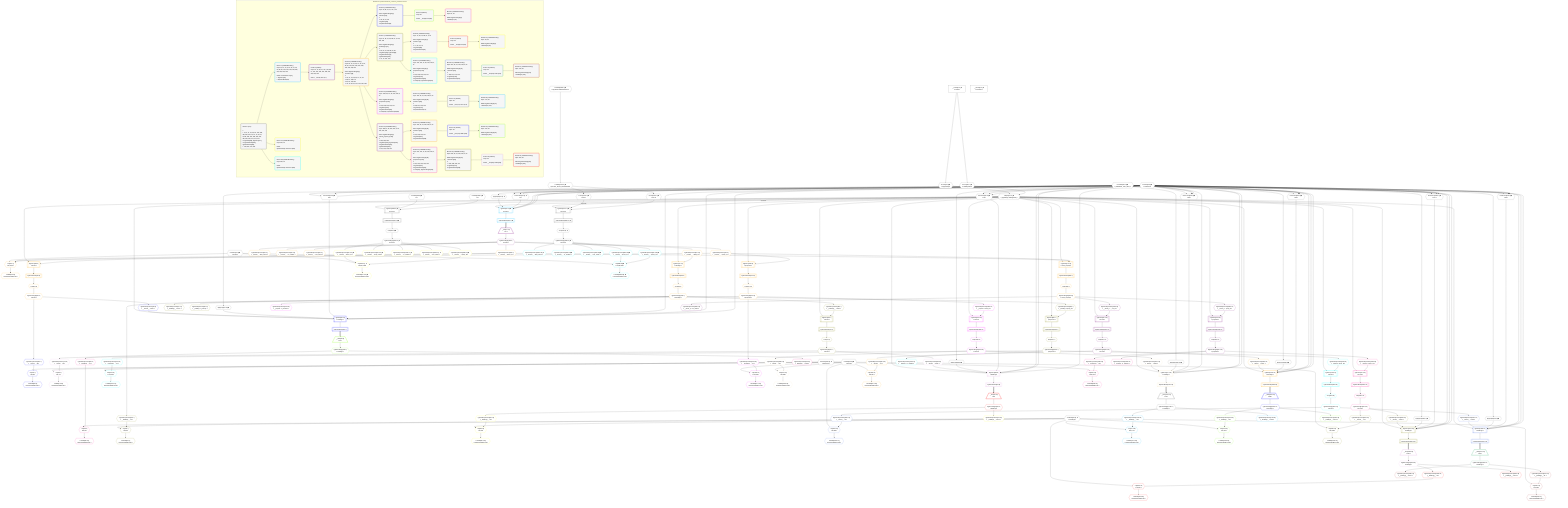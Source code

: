 %%{init: {'themeVariables': { 'fontSize': '12px'}}}%%
graph TD
    classDef path fill:#eee,stroke:#000,color:#000
    classDef plan fill:#fff,stroke-width:1px,color:#000
    classDef itemplan fill:#fff,stroke-width:2px,color:#000
    classDef unbatchedplan fill:#dff,stroke-width:1px,color:#000
    classDef sideeffectplan fill:#fcc,stroke-width:2px,color:#000
    classDef bucket fill:#f6f6f6,color:#000,stroke-width:2px,text-align:left


    %% plan dependencies
    Connection13{{"Connection[13∈0] ➊<br />ᐸ9ᐳ"}}:::plan
    Constant6{{"Constant[6∈0] ➊<br />ᐸundefinedᐳ"}}:::plan
    Constant6 & Constant6 & Constant6 --> Connection13
    Connection46{{"Connection[46∈0] ➊<br />ᐸ42ᐳ"}}:::plan
    Constant6 & Constant6 & Constant6 --> Connection46
    Connection87{{"Connection[87∈0] ➊<br />ᐸ83ᐳ"}}:::plan
    Constant6 & Constant6 & Constant6 --> Connection87
    Connection128{{"Connection[128∈0] ➊<br />ᐸ124ᐳ"}}:::plan
    Constant6 & Constant6 & Constant6 --> Connection128
    Connection168{{"Connection[168∈0] ➊<br />ᐸ164ᐳ"}}:::plan
    Constant6 & Constant6 & Constant6 --> Connection168
    Connection205{{"Connection[205∈0] ➊<br />ᐸ201ᐳ"}}:::plan
    Constant6 & Constant6 & Constant6 --> Connection205
    Connection245{{"Connection[245∈0] ➊<br />ᐸ241ᐳ"}}:::plan
    Constant6 & Constant6 & Constant6 --> Connection245
    PgSelect258[["PgSelect[258∈0] ➊<br />ᐸhousesᐳ"]]:::plan
    Object12{{"Object[12∈0] ➊<br />ᐸ{pgSettings,withPgClient}ᐳ"}}:::plan
    Constant298{{"Constant[298∈0] ➊<br />ᐸ2ᐳ"}}:::plan
    Constant299{{"Constant[299∈0] ➊<br />ᐸ3ᐳ"}}:::plan
    Object12 & Constant298 & Constant299 --> PgSelect258
    PgSelect277[["PgSelect[277∈0] ➊<br />ᐸhousesᐳ"]]:::plan
    Access273{{"Access[273∈0] ➊<br />ᐸ272.1ᐳ"}}:::plan
    Access275{{"Access[275∈0] ➊<br />ᐸ272.2ᐳ"}}:::plan
    Object12 -->|rejectNull| PgSelect277
    Access273 -->|rejectNull| PgSelect277
    Access275 --> PgSelect277
    Access10{{"Access[10∈0] ➊<br />ᐸ2.pgSettingsᐳ"}}:::plan
    Access11{{"Access[11∈0] ➊<br />ᐸ2.withPgClientᐳ"}}:::plan
    Access10 & Access11 --> Object12
    __Value2["__Value[2∈0] ➊<br />ᐸcontextᐳ"]:::plan
    __Value2 --> Access10
    __Value2 --> Access11
    ApplyInput14{{"ApplyInput[14∈0] ➊"}}:::plan
    Constant301{{"Constant[301∈0] ➊<br />ᐸ[ 'PRIMARY_KEY_ASC' ]ᐳ"}}:::plan
    Constant301 --> ApplyInput14
    ApplyInput47{{"ApplyInput[47∈0] ➊"}}:::plan
    Constant301 --> ApplyInput47
    ApplyInput88{{"ApplyInput[88∈0] ➊"}}:::plan
    Constant301 --> ApplyInput88
    ApplyInput129{{"ApplyInput[129∈0] ➊"}}:::plan
    Constant301 --> ApplyInput129
    ApplyInput169{{"ApplyInput[169∈0] ➊"}}:::plan
    Constant301 --> ApplyInput169
    ApplyInput206{{"ApplyInput[206∈0] ➊"}}:::plan
    Constant301 --> ApplyInput206
    ApplyInput246{{"ApplyInput[246∈0] ➊"}}:::plan
    Constant301 --> ApplyInput246
    First260{{"First[260∈0] ➊"}}:::plan
    PgSelectRows261[["PgSelectRows[261∈0] ➊"]]:::plan
    PgSelectRows261 --> First260
    PgSelect258 --> PgSelectRows261
    PgSelectSingle262{{"PgSelectSingle[262∈0] ➊<br />ᐸhousesᐳ"}}:::plan
    First260 --> PgSelectSingle262
    Lambda272{{"Lambda[272∈0] ➊<br />ᐸspecifier_House_base64JSONᐳ"}}:::plan
    Constant300{{"Constant[300∈0] ➊<br />ᐸ'WyJob3VzZXMiLDIsM10='ᐳ"}}:::plan
    Constant300 --> Lambda272
    Lambda272 --> Access273
    Lambda272 --> Access275
    First279{{"First[279∈0] ➊"}}:::plan
    PgSelectRows280[["PgSelectRows[280∈0] ➊"]]:::plan
    PgSelectRows280 --> First279
    PgSelect277 --> PgSelectRows280
    PgSelectSingle281{{"PgSelectSingle[281∈0] ➊<br />ᐸhousesᐳ"}}:::plan
    First279 --> PgSelectSingle281
    __Value4["__Value[4∈0] ➊<br />ᐸrootValueᐳ"]:::plan
    Constant19{{"Constant[19∈0] ➊<br />ᐸ'houses'ᐳ"}}:::plan
    Constant35{{"Constant[35∈0] ➊<br />ᐸ'streets'ᐳ"}}:::plan
    Constant52{{"Constant[52∈0] ➊<br />ᐸ'buildings'ᐳ"}}:::plan
    Constant104{{"Constant[104∈0] ➊<br />ᐸ'properties'ᐳ"}}:::plan
    PgSelect15[["PgSelect[15∈1] ➊<br />ᐸhousesᐳ"]]:::plan
    Object12 & ApplyInput14 & Connection13 & Constant6 & Constant6 & Constant6 --> PgSelect15
    PgSelectRows16[["PgSelectRows[16∈1] ➊"]]:::plan
    PgSelect15 --> PgSelectRows16
    __Item17[/"__Item[17∈2]<br />ᐸ16ᐳ"\]:::itemplan
    PgSelectRows16 ==> __Item17
    PgSelectSingle18{{"PgSelectSingle[18∈2]<br />ᐸhousesᐳ"}}:::plan
    __Item17 --> PgSelectSingle18
    List22{{"List[22∈3]<br />ᐸ19,20,21ᐳ"}}:::plan
    PgClassExpression20{{"PgClassExpression[20∈3]<br />ᐸ__houses__.”street_id”ᐳ"}}:::plan
    PgClassExpression21{{"PgClassExpression[21∈3]<br />ᐸ__houses__...operty_id”ᐳ"}}:::plan
    Constant19 & PgClassExpression20 & PgClassExpression21 --> List22
    PgSelect179[["PgSelect[179∈3]<br />ᐸstreet_propertyᐳ"]]:::plan
    Object12 & PgClassExpression20 & PgClassExpression21 --> PgSelect179
    PgSelect28[["PgSelect[28∈3]<br />ᐸstreetsᐳ"]]:::plan
    Object12 & PgClassExpression20 --> PgSelect28
    PgSelect57[["PgSelect[57∈3]<br />ᐸbuildingsᐳ"]]:::plan
    PgClassExpression27{{"PgClassExpression[27∈3]<br />ᐸ__houses__...ilding_id”ᐳ"}}:::plan
    Object12 & PgClassExpression27 --> PgSelect57
    PgSelect139[["PgSelect[139∈3]<br />ᐸpropertiesᐳ"]]:::plan
    Object12 & PgClassExpression21 --> PgSelect139
    PgSelectSingle18 --> PgClassExpression20
    PgSelectSingle18 --> PgClassExpression21
    Lambda23{{"Lambda[23∈3]<br />ᐸbase64JSONEncodeᐳ"}}:::plan
    List22 --> Lambda23
    PgClassExpression24{{"PgClassExpression[24∈3]<br />ᐸ__houses__...ding_name”ᐳ"}}:::plan
    PgSelectSingle18 --> PgClassExpression24
    PgClassExpression25{{"PgClassExpression[25∈3]<br />ᐸ__houses__...or_number”ᐳ"}}:::plan
    PgSelectSingle18 --> PgClassExpression25
    PgClassExpression26{{"PgClassExpression[26∈3]<br />ᐸ__houses__...reet_name”ᐳ"}}:::plan
    PgSelectSingle18 --> PgClassExpression26
    PgSelectSingle18 --> PgClassExpression27
    First32{{"First[32∈3]"}}:::plan
    PgSelectRows33[["PgSelectRows[33∈3]"]]:::plan
    PgSelectRows33 --> First32
    PgSelect28 --> PgSelectRows33
    PgSelectSingle34{{"PgSelectSingle[34∈3]<br />ᐸstreetsᐳ"}}:::plan
    First32 --> PgSelectSingle34
    First59{{"First[59∈3]"}}:::plan
    PgSelectRows60[["PgSelectRows[60∈3]"]]:::plan
    PgSelectRows60 --> First59
    PgSelect57 --> PgSelectRows60
    PgSelectSingle61{{"PgSelectSingle[61∈3]<br />ᐸbuildingsᐳ"}}:::plan
    First59 --> PgSelectSingle61
    First141{{"First[141∈3]"}}:::plan
    PgSelectRows142[["PgSelectRows[142∈3]"]]:::plan
    PgSelectRows142 --> First141
    PgSelect139 --> PgSelectRows142
    PgSelectSingle143{{"PgSelectSingle[143∈3]<br />ᐸpropertiesᐳ"}}:::plan
    First141 --> PgSelectSingle143
    First181{{"First[181∈3]"}}:::plan
    PgSelectRows182[["PgSelectRows[182∈3]"]]:::plan
    PgSelectRows182 --> First181
    PgSelect179 --> PgSelectRows182
    PgSelectSingle183{{"PgSelectSingle[183∈3]<br />ᐸstreet_propertyᐳ"}}:::plan
    First181 --> PgSelectSingle183
    PgSelect48[["PgSelect[48∈4]<br />ᐸbuildingsᐳ"]]:::plan
    PgClassExpression39{{"PgClassExpression[39∈4]<br />ᐸ__streets__.”name”ᐳ"}}:::plan
    Object12 & PgClassExpression39 & ApplyInput47 & Connection46 & Constant6 & Constant6 & Constant6 --> PgSelect48
    List37{{"List[37∈4]<br />ᐸ35,36ᐳ"}}:::plan
    PgClassExpression36{{"PgClassExpression[36∈4]<br />ᐸ__streets__.”id”ᐳ"}}:::plan
    Constant35 & PgClassExpression36 --> List37
    PgSelectSingle34 --> PgClassExpression36
    Lambda38{{"Lambda[38∈4]<br />ᐸbase64JSONEncodeᐳ"}}:::plan
    List37 --> Lambda38
    PgSelectSingle34 --> PgClassExpression39
    PgSelectRows49[["PgSelectRows[49∈4]"]]:::plan
    PgSelect48 --> PgSelectRows49
    __Item50[/"__Item[50∈5]<br />ᐸ49ᐳ"\]:::itemplan
    PgSelectRows49 ==> __Item50
    PgSelectSingle51{{"PgSelectSingle[51∈5]<br />ᐸbuildingsᐳ"}}:::plan
    __Item50 --> PgSelectSingle51
    List54{{"List[54∈6]<br />ᐸ52,53ᐳ"}}:::plan
    PgClassExpression53{{"PgClassExpression[53∈6]<br />ᐸ__buildings__.”id”ᐳ"}}:::plan
    Constant52 & PgClassExpression53 --> List54
    PgSelectSingle51 --> PgClassExpression53
    Lambda55{{"Lambda[55∈6]<br />ᐸbase64JSONEncodeᐳ"}}:::plan
    List54 --> Lambda55
    PgClassExpression56{{"PgClassExpression[56∈6]<br />ᐸ__buildings__.”name”ᐳ"}}:::plan
    PgSelectSingle51 --> PgClassExpression56
    List64{{"List[64∈7]<br />ᐸ52,63ᐳ"}}:::plan
    PgClassExpression63{{"PgClassExpression[63∈7]<br />ᐸ__buildings__.”id”ᐳ"}}:::plan
    Constant52 & PgClassExpression63 --> List64
    PgSelect69[["PgSelect[69∈7]<br />ᐸstreetsᐳ"]]:::plan
    PgClassExpression66{{"PgClassExpression[66∈7]<br />ᐸ__buildings__.”name”ᐳ"}}:::plan
    Object12 & PgClassExpression66 --> PgSelect69
    PgSelect99[["PgSelect[99∈7]<br />ᐸpropertiesᐳ"]]:::plan
    PgClassExpression98{{"PgClassExpression[98∈7]<br />ᐸ__building...operty_id”ᐳ"}}:::plan
    Object12 & PgClassExpression98 --> PgSelect99
    PgSelectSingle61 --> PgClassExpression63
    Lambda65{{"Lambda[65∈7]<br />ᐸbase64JSONEncodeᐳ"}}:::plan
    List64 --> Lambda65
    PgSelectSingle61 --> PgClassExpression66
    PgClassExpression67{{"PgClassExpression[67∈7]<br />ᐸ__buildings__.”floors”ᐳ"}}:::plan
    PgSelectSingle61 --> PgClassExpression67
    PgClassExpression68{{"PgClassExpression[68∈7]<br />ᐸ__building...s_primary”ᐳ"}}:::plan
    PgSelectSingle61 --> PgClassExpression68
    First73{{"First[73∈7]"}}:::plan
    PgSelectRows74[["PgSelectRows[74∈7]"]]:::plan
    PgSelectRows74 --> First73
    PgSelect69 --> PgSelectRows74
    PgSelectSingle75{{"PgSelectSingle[75∈7]<br />ᐸstreetsᐳ"}}:::plan
    First73 --> PgSelectSingle75
    PgSelectSingle61 --> PgClassExpression98
    First101{{"First[101∈7]"}}:::plan
    PgSelectRows102[["PgSelectRows[102∈7]"]]:::plan
    PgSelectRows102 --> First101
    PgSelect99 --> PgSelectRows102
    PgSelectSingle103{{"PgSelectSingle[103∈7]<br />ᐸpropertiesᐳ"}}:::plan
    First101 --> PgSelectSingle103
    PgSelect89[["PgSelect[89∈8]<br />ᐸbuildingsᐳ"]]:::plan
    PgClassExpression80{{"PgClassExpression[80∈8]<br />ᐸ__streets__.”name”ᐳ"}}:::plan
    Object12 & PgClassExpression80 & ApplyInput88 & Connection87 & Constant6 & Constant6 & Constant6 --> PgSelect89
    List78{{"List[78∈8]<br />ᐸ35,77ᐳ"}}:::plan
    PgClassExpression77{{"PgClassExpression[77∈8]<br />ᐸ__streets__.”id”ᐳ"}}:::plan
    Constant35 & PgClassExpression77 --> List78
    PgSelectSingle75 --> PgClassExpression77
    Lambda79{{"Lambda[79∈8]<br />ᐸbase64JSONEncodeᐳ"}}:::plan
    List78 --> Lambda79
    PgSelectSingle75 --> PgClassExpression80
    PgSelectRows90[["PgSelectRows[90∈8]"]]:::plan
    PgSelect89 --> PgSelectRows90
    __Item91[/"__Item[91∈9]<br />ᐸ90ᐳ"\]:::itemplan
    PgSelectRows90 ==> __Item91
    PgSelectSingle92{{"PgSelectSingle[92∈9]<br />ᐸbuildingsᐳ"}}:::plan
    __Item91 --> PgSelectSingle92
    List95{{"List[95∈10]<br />ᐸ52,94ᐳ"}}:::plan
    PgClassExpression94{{"PgClassExpression[94∈10]<br />ᐸ__buildings__.”id”ᐳ"}}:::plan
    Constant52 & PgClassExpression94 --> List95
    PgSelectSingle92 --> PgClassExpression94
    Lambda96{{"Lambda[96∈10]<br />ᐸbase64JSONEncodeᐳ"}}:::plan
    List95 --> Lambda96
    PgClassExpression97{{"PgClassExpression[97∈10]<br />ᐸ__buildings__.”name”ᐳ"}}:::plan
    PgSelectSingle92 --> PgClassExpression97
    List106{{"List[106∈11]<br />ᐸ104,105ᐳ"}}:::plan
    PgClassExpression105{{"PgClassExpression[105∈11]<br />ᐸ__properties__.”id”ᐳ"}}:::plan
    Constant104 & PgClassExpression105 --> List106
    PgSelect110[["PgSelect[110∈11]<br />ᐸstreetsᐳ"]]:::plan
    PgClassExpression108{{"PgClassExpression[108∈11]<br />ᐸ__properti...street_id”ᐳ"}}:::plan
    Object12 & PgClassExpression108 --> PgSelect110
    PgSelectSingle103 --> PgClassExpression105
    Lambda107{{"Lambda[107∈11]<br />ᐸbase64JSONEncodeᐳ"}}:::plan
    List106 --> Lambda107
    PgSelectSingle103 --> PgClassExpression108
    PgClassExpression109{{"PgClassExpression[109∈11]<br />ᐸ__properti...or_number”ᐳ"}}:::plan
    PgSelectSingle103 --> PgClassExpression109
    First114{{"First[114∈11]"}}:::plan
    PgSelectRows115[["PgSelectRows[115∈11]"]]:::plan
    PgSelectRows115 --> First114
    PgSelect110 --> PgSelectRows115
    PgSelectSingle116{{"PgSelectSingle[116∈11]<br />ᐸstreetsᐳ"}}:::plan
    First114 --> PgSelectSingle116
    PgSelect130[["PgSelect[130∈12]<br />ᐸbuildingsᐳ"]]:::plan
    PgClassExpression121{{"PgClassExpression[121∈12]<br />ᐸ__streets__.”name”ᐳ"}}:::plan
    Object12 & PgClassExpression121 & ApplyInput129 & Connection128 & Constant6 & Constant6 & Constant6 --> PgSelect130
    List119{{"List[119∈12]<br />ᐸ35,118ᐳ"}}:::plan
    PgClassExpression118{{"PgClassExpression[118∈12]<br />ᐸ__streets__.”id”ᐳ"}}:::plan
    Constant35 & PgClassExpression118 --> List119
    PgSelectSingle116 --> PgClassExpression118
    Lambda120{{"Lambda[120∈12]<br />ᐸbase64JSONEncodeᐳ"}}:::plan
    List119 --> Lambda120
    PgSelectSingle116 --> PgClassExpression121
    PgSelectRows131[["PgSelectRows[131∈12]"]]:::plan
    PgSelect130 --> PgSelectRows131
    __Item132[/"__Item[132∈13]<br />ᐸ131ᐳ"\]:::itemplan
    PgSelectRows131 ==> __Item132
    PgSelectSingle133{{"PgSelectSingle[133∈13]<br />ᐸbuildingsᐳ"}}:::plan
    __Item132 --> PgSelectSingle133
    List136{{"List[136∈14]<br />ᐸ52,135ᐳ"}}:::plan
    PgClassExpression135{{"PgClassExpression[135∈14]<br />ᐸ__buildings__.”id”ᐳ"}}:::plan
    Constant52 & PgClassExpression135 --> List136
    PgSelectSingle133 --> PgClassExpression135
    Lambda137{{"Lambda[137∈14]<br />ᐸbase64JSONEncodeᐳ"}}:::plan
    List136 --> Lambda137
    PgClassExpression138{{"PgClassExpression[138∈14]<br />ᐸ__buildings__.”name”ᐳ"}}:::plan
    PgSelectSingle133 --> PgClassExpression138
    List146{{"List[146∈15]<br />ᐸ104,145ᐳ"}}:::plan
    PgClassExpression145{{"PgClassExpression[145∈15]<br />ᐸ__properties__.”id”ᐳ"}}:::plan
    Constant104 & PgClassExpression145 --> List146
    PgSelect150[["PgSelect[150∈15]<br />ᐸstreetsᐳ"]]:::plan
    PgClassExpression148{{"PgClassExpression[148∈15]<br />ᐸ__properti...street_id”ᐳ"}}:::plan
    Object12 & PgClassExpression148 --> PgSelect150
    PgSelectSingle143 --> PgClassExpression145
    Lambda147{{"Lambda[147∈15]<br />ᐸbase64JSONEncodeᐳ"}}:::plan
    List146 --> Lambda147
    PgSelectSingle143 --> PgClassExpression148
    PgClassExpression149{{"PgClassExpression[149∈15]<br />ᐸ__properti...or_number”ᐳ"}}:::plan
    PgSelectSingle143 --> PgClassExpression149
    First154{{"First[154∈15]"}}:::plan
    PgSelectRows155[["PgSelectRows[155∈15]"]]:::plan
    PgSelectRows155 --> First154
    PgSelect150 --> PgSelectRows155
    PgSelectSingle156{{"PgSelectSingle[156∈15]<br />ᐸstreetsᐳ"}}:::plan
    First154 --> PgSelectSingle156
    PgSelect170[["PgSelect[170∈16]<br />ᐸbuildingsᐳ"]]:::plan
    PgClassExpression161{{"PgClassExpression[161∈16]<br />ᐸ__streets__.”name”ᐳ"}}:::plan
    Object12 & PgClassExpression161 & ApplyInput169 & Connection168 & Constant6 & Constant6 & Constant6 --> PgSelect170
    List159{{"List[159∈16]<br />ᐸ35,158ᐳ"}}:::plan
    PgClassExpression158{{"PgClassExpression[158∈16]<br />ᐸ__streets__.”id”ᐳ"}}:::plan
    Constant35 & PgClassExpression158 --> List159
    PgSelectSingle156 --> PgClassExpression158
    Lambda160{{"Lambda[160∈16]<br />ᐸbase64JSONEncodeᐳ"}}:::plan
    List159 --> Lambda160
    PgSelectSingle156 --> PgClassExpression161
    PgSelectRows171[["PgSelectRows[171∈16]"]]:::plan
    PgSelect170 --> PgSelectRows171
    __Item172[/"__Item[172∈17]<br />ᐸ171ᐳ"\]:::itemplan
    PgSelectRows171 ==> __Item172
    PgSelectSingle173{{"PgSelectSingle[173∈17]<br />ᐸbuildingsᐳ"}}:::plan
    __Item172 --> PgSelectSingle173
    List176{{"List[176∈18]<br />ᐸ52,175ᐳ"}}:::plan
    PgClassExpression175{{"PgClassExpression[175∈18]<br />ᐸ__buildings__.”id”ᐳ"}}:::plan
    Constant52 & PgClassExpression175 --> List176
    PgSelectSingle173 --> PgClassExpression175
    Lambda177{{"Lambda[177∈18]<br />ᐸbase64JSONEncodeᐳ"}}:::plan
    List176 --> Lambda177
    PgClassExpression178{{"PgClassExpression[178∈18]<br />ᐸ__buildings__.”name”ᐳ"}}:::plan
    PgSelectSingle173 --> PgClassExpression178
    PgSelect187[["PgSelect[187∈19]<br />ᐸstreetsᐳ"]]:::plan
    PgClassExpression184{{"PgClassExpression[184∈19]<br />ᐸ__street_p..._.”str_id”ᐳ"}}:::plan
    Object12 & PgClassExpression184 --> PgSelect187
    PgSelect216[["PgSelect[216∈19]<br />ᐸpropertiesᐳ"]]:::plan
    PgClassExpression185{{"PgClassExpression[185∈19]<br />ᐸ__street_p....”prop_id”ᐳ"}}:::plan
    Object12 & PgClassExpression185 --> PgSelect216
    PgSelectSingle183 --> PgClassExpression184
    PgSelectSingle183 --> PgClassExpression185
    PgClassExpression186{{"PgClassExpression[186∈19]<br />ᐸ__street_p...ent_owner”ᐳ"}}:::plan
    PgSelectSingle183 --> PgClassExpression186
    First191{{"First[191∈19]"}}:::plan
    PgSelectRows192[["PgSelectRows[192∈19]"]]:::plan
    PgSelectRows192 --> First191
    PgSelect187 --> PgSelectRows192
    PgSelectSingle193{{"PgSelectSingle[193∈19]<br />ᐸstreetsᐳ"}}:::plan
    First191 --> PgSelectSingle193
    First218{{"First[218∈19]"}}:::plan
    PgSelectRows219[["PgSelectRows[219∈19]"]]:::plan
    PgSelectRows219 --> First218
    PgSelect216 --> PgSelectRows219
    PgSelectSingle220{{"PgSelectSingle[220∈19]<br />ᐸpropertiesᐳ"}}:::plan
    First218 --> PgSelectSingle220
    PgSelect207[["PgSelect[207∈20]<br />ᐸbuildingsᐳ"]]:::plan
    PgClassExpression198{{"PgClassExpression[198∈20]<br />ᐸ__streets__.”name”ᐳ"}}:::plan
    Object12 & PgClassExpression198 & ApplyInput206 & Connection205 & Constant6 & Constant6 & Constant6 --> PgSelect207
    List196{{"List[196∈20]<br />ᐸ35,195ᐳ"}}:::plan
    PgClassExpression195{{"PgClassExpression[195∈20]<br />ᐸ__streets__.”id”ᐳ"}}:::plan
    Constant35 & PgClassExpression195 --> List196
    PgSelectSingle193 --> PgClassExpression195
    Lambda197{{"Lambda[197∈20]<br />ᐸbase64JSONEncodeᐳ"}}:::plan
    List196 --> Lambda197
    PgSelectSingle193 --> PgClassExpression198
    PgSelectRows208[["PgSelectRows[208∈20]"]]:::plan
    PgSelect207 --> PgSelectRows208
    __Item209[/"__Item[209∈21]<br />ᐸ208ᐳ"\]:::itemplan
    PgSelectRows208 ==> __Item209
    PgSelectSingle210{{"PgSelectSingle[210∈21]<br />ᐸbuildingsᐳ"}}:::plan
    __Item209 --> PgSelectSingle210
    List213{{"List[213∈22]<br />ᐸ52,212ᐳ"}}:::plan
    PgClassExpression212{{"PgClassExpression[212∈22]<br />ᐸ__buildings__.”id”ᐳ"}}:::plan
    Constant52 & PgClassExpression212 --> List213
    PgSelectSingle210 --> PgClassExpression212
    Lambda214{{"Lambda[214∈22]<br />ᐸbase64JSONEncodeᐳ"}}:::plan
    List213 --> Lambda214
    PgClassExpression215{{"PgClassExpression[215∈22]<br />ᐸ__buildings__.”name”ᐳ"}}:::plan
    PgSelectSingle210 --> PgClassExpression215
    List223{{"List[223∈23]<br />ᐸ104,222ᐳ"}}:::plan
    PgClassExpression222{{"PgClassExpression[222∈23]<br />ᐸ__properties__.”id”ᐳ"}}:::plan
    Constant104 & PgClassExpression222 --> List223
    PgSelect227[["PgSelect[227∈23]<br />ᐸstreetsᐳ"]]:::plan
    PgClassExpression225{{"PgClassExpression[225∈23]<br />ᐸ__properti...street_id”ᐳ"}}:::plan
    Object12 & PgClassExpression225 --> PgSelect227
    PgSelectSingle220 --> PgClassExpression222
    Lambda224{{"Lambda[224∈23]<br />ᐸbase64JSONEncodeᐳ"}}:::plan
    List223 --> Lambda224
    PgSelectSingle220 --> PgClassExpression225
    PgClassExpression226{{"PgClassExpression[226∈23]<br />ᐸ__properti...or_number”ᐳ"}}:::plan
    PgSelectSingle220 --> PgClassExpression226
    First231{{"First[231∈23]"}}:::plan
    PgSelectRows232[["PgSelectRows[232∈23]"]]:::plan
    PgSelectRows232 --> First231
    PgSelect227 --> PgSelectRows232
    PgSelectSingle233{{"PgSelectSingle[233∈23]<br />ᐸstreetsᐳ"}}:::plan
    First231 --> PgSelectSingle233
    PgSelect247[["PgSelect[247∈24]<br />ᐸbuildingsᐳ"]]:::plan
    PgClassExpression238{{"PgClassExpression[238∈24]<br />ᐸ__streets__.”name”ᐳ"}}:::plan
    Object12 & PgClassExpression238 & ApplyInput246 & Connection245 & Constant6 & Constant6 & Constant6 --> PgSelect247
    List236{{"List[236∈24]<br />ᐸ35,235ᐳ"}}:::plan
    PgClassExpression235{{"PgClassExpression[235∈24]<br />ᐸ__streets__.”id”ᐳ"}}:::plan
    Constant35 & PgClassExpression235 --> List236
    PgSelectSingle233 --> PgClassExpression235
    Lambda237{{"Lambda[237∈24]<br />ᐸbase64JSONEncodeᐳ"}}:::plan
    List236 --> Lambda237
    PgSelectSingle233 --> PgClassExpression238
    PgSelectRows248[["PgSelectRows[248∈24]"]]:::plan
    PgSelect247 --> PgSelectRows248
    __Item249[/"__Item[249∈25]<br />ᐸ248ᐳ"\]:::itemplan
    PgSelectRows248 ==> __Item249
    PgSelectSingle250{{"PgSelectSingle[250∈25]<br />ᐸbuildingsᐳ"}}:::plan
    __Item249 --> PgSelectSingle250
    List253{{"List[253∈26]<br />ᐸ52,252ᐳ"}}:::plan
    PgClassExpression252{{"PgClassExpression[252∈26]<br />ᐸ__buildings__.”id”ᐳ"}}:::plan
    Constant52 & PgClassExpression252 --> List253
    PgSelectSingle250 --> PgClassExpression252
    Lambda254{{"Lambda[254∈26]<br />ᐸbase64JSONEncodeᐳ"}}:::plan
    List253 --> Lambda254
    PgClassExpression255{{"PgClassExpression[255∈26]<br />ᐸ__buildings__.”name”ᐳ"}}:::plan
    PgSelectSingle250 --> PgClassExpression255
    List269{{"List[269∈27] ➊<br />ᐸ19,267,268ᐳ"}}:::plan
    PgClassExpression267{{"PgClassExpression[267∈27] ➊<br />ᐸ__houses__.”street_id”ᐳ"}}:::plan
    PgClassExpression268{{"PgClassExpression[268∈27] ➊<br />ᐸ__houses__...operty_id”ᐳ"}}:::plan
    Constant19 & PgClassExpression267 & PgClassExpression268 --> List269
    PgClassExpression263{{"PgClassExpression[263∈27] ➊<br />ᐸ__houses__...ding_name”ᐳ"}}:::plan
    PgSelectSingle262 --> PgClassExpression263
    PgClassExpression264{{"PgClassExpression[264∈27] ➊<br />ᐸ__houses__...or_number”ᐳ"}}:::plan
    PgSelectSingle262 --> PgClassExpression264
    PgClassExpression265{{"PgClassExpression[265∈27] ➊<br />ᐸ__houses__...reet_name”ᐳ"}}:::plan
    PgSelectSingle262 --> PgClassExpression265
    PgSelectSingle262 --> PgClassExpression267
    PgSelectSingle262 --> PgClassExpression268
    Lambda270{{"Lambda[270∈27] ➊<br />ᐸbase64JSONEncodeᐳ"}}:::plan
    List269 --> Lambda270
    List288{{"List[288∈28] ➊<br />ᐸ19,286,287ᐳ"}}:::plan
    PgClassExpression286{{"PgClassExpression[286∈28] ➊<br />ᐸ__houses__.”street_id”ᐳ"}}:::plan
    PgClassExpression287{{"PgClassExpression[287∈28] ➊<br />ᐸ__houses__...operty_id”ᐳ"}}:::plan
    Constant19 & PgClassExpression286 & PgClassExpression287 --> List288
    PgClassExpression282{{"PgClassExpression[282∈28] ➊<br />ᐸ__houses__...ding_name”ᐳ"}}:::plan
    PgSelectSingle281 --> PgClassExpression282
    PgClassExpression283{{"PgClassExpression[283∈28] ➊<br />ᐸ__houses__...or_number”ᐳ"}}:::plan
    PgSelectSingle281 --> PgClassExpression283
    PgClassExpression284{{"PgClassExpression[284∈28] ➊<br />ᐸ__houses__...reet_name”ᐳ"}}:::plan
    PgSelectSingle281 --> PgClassExpression284
    PgSelectSingle281 --> PgClassExpression286
    PgSelectSingle281 --> PgClassExpression287
    Lambda289{{"Lambda[289∈28] ➊<br />ᐸbase64JSONEncodeᐳ"}}:::plan
    List288 --> Lambda289

    %% define steps

    subgraph "Buckets for queries/v4/smart_comment_relations.houses"
    Bucket0("Bucket 0 (root)<br /><br />1: <br />ᐳ: 6, 10, 11, 19, 35, 52, 104, 298, 299, 300, 301, 12, 13, 14, 46, 47, 87, 88, 128, 129, 168, 169, 205, 206, 245, 246, 272, 273, 275<br />2: PgSelect[258], PgSelect[277]<br />3: PgSelectRows[261], PgSelectRows[280]<br />ᐳ: 260, 262, 279, 281"):::bucket
    classDef bucket0 stroke:#696969
    class Bucket0,__Value2,__Value4,Constant6,Access10,Access11,Object12,Connection13,ApplyInput14,Constant19,Constant35,Connection46,ApplyInput47,Constant52,Connection87,ApplyInput88,Constant104,Connection128,ApplyInput129,Connection168,ApplyInput169,Connection205,ApplyInput206,Connection245,ApplyInput246,PgSelect258,First260,PgSelectRows261,PgSelectSingle262,Lambda272,Access273,Access275,PgSelect277,First279,PgSelectRows280,PgSelectSingle281,Constant298,Constant299,Constant300,Constant301 bucket0
    Bucket1("Bucket 1 (nullableBoundary)<br />Deps: 12, 14, 13, 6, 19, 35, 47, 46, 52, 88, 87, 104, 129, 128, 169, 168, 206, 205, 246, 245<br /><br />ROOT Connectionᐸ9ᐳ[13]<br />1: PgSelect[15]<br />2: PgSelectRows[16]"):::bucket
    classDef bucket1 stroke:#00bfff
    class Bucket1,PgSelect15,PgSelectRows16 bucket1
    Bucket2("Bucket 2 (listItem)<br />Deps: 19, 12, 35, 47, 46, 6, 52, 88, 87, 104, 129, 128, 169, 168, 206, 205, 246, 245<br /><br />ROOT __Item{2}ᐸ16ᐳ[17]"):::bucket
    classDef bucket2 stroke:#7f007f
    class Bucket2,__Item17,PgSelectSingle18 bucket2
    Bucket3("Bucket 3 (nullableBoundary)<br />Deps: 18, 19, 12, 35, 47, 46, 6, 52, 88, 87, 104, 129, 128, 169, 168, 206, 205, 246, 245<br /><br />ROOT PgSelectSingle{2}ᐸhousesᐳ[18]<br />1: <br />ᐳ: 20, 21, 24, 25, 26, 27, 22, 23<br />2: 28, 57, 139, 179<br />3: 33, 60, 142, 182<br />ᐳ: 32, 34, 59, 61, 141, 143, 181, 183"):::bucket
    classDef bucket3 stroke:#ffa500
    class Bucket3,PgClassExpression20,PgClassExpression21,List22,Lambda23,PgClassExpression24,PgClassExpression25,PgClassExpression26,PgClassExpression27,PgSelect28,First32,PgSelectRows33,PgSelectSingle34,PgSelect57,First59,PgSelectRows60,PgSelectSingle61,PgSelect139,First141,PgSelectRows142,PgSelectSingle143,PgSelect179,First181,PgSelectRows182,PgSelectSingle183 bucket3
    Bucket4("Bucket 4 (nullableBoundary)<br />Deps: 34, 35, 12, 47, 46, 6, 52<br /><br />ROOT PgSelectSingle{3}ᐸstreetsᐳ[34]<br />1: <br />ᐳ: 36, 39, 37, 38<br />2: PgSelect[48]<br />3: PgSelectRows[49]"):::bucket
    classDef bucket4 stroke:#0000ff
    class Bucket4,PgClassExpression36,List37,Lambda38,PgClassExpression39,PgSelect48,PgSelectRows49 bucket4
    Bucket5("Bucket 5 (listItem)<br />Deps: 52<br /><br />ROOT __Item{5}ᐸ49ᐳ[50]"):::bucket
    classDef bucket5 stroke:#7fff00
    class Bucket5,__Item50,PgSelectSingle51 bucket5
    Bucket6("Bucket 6 (nullableBoundary)<br />Deps: 51, 52<br /><br />ROOT PgSelectSingle{5}ᐸbuildingsᐳ[51]"):::bucket
    classDef bucket6 stroke:#ff1493
    class Bucket6,PgClassExpression53,List54,Lambda55,PgClassExpression56 bucket6
    Bucket7("Bucket 7 (nullableBoundary)<br />Deps: 61, 52, 12, 35, 88, 87, 6, 104, 129, 128<br /><br />ROOT PgSelectSingle{3}ᐸbuildingsᐳ[61]<br />1: <br />ᐳ: 63, 66, 67, 68, 98, 64, 65<br />2: PgSelect[69], PgSelect[99]<br />3: PgSelectRows[74], PgSelectRows[102]<br />ᐳ: 73, 75, 101, 103"):::bucket
    classDef bucket7 stroke:#808000
    class Bucket7,PgClassExpression63,List64,Lambda65,PgClassExpression66,PgClassExpression67,PgClassExpression68,PgSelect69,First73,PgSelectRows74,PgSelectSingle75,PgClassExpression98,PgSelect99,First101,PgSelectRows102,PgSelectSingle103 bucket7
    Bucket8("Bucket 8 (nullableBoundary)<br />Deps: 75, 35, 12, 88, 87, 6, 52<br /><br />ROOT PgSelectSingle{7}ᐸstreetsᐳ[75]<br />1: <br />ᐳ: 77, 80, 78, 79<br />2: PgSelect[89]<br />3: PgSelectRows[90]"):::bucket
    classDef bucket8 stroke:#dda0dd
    class Bucket8,PgClassExpression77,List78,Lambda79,PgClassExpression80,PgSelect89,PgSelectRows90 bucket8
    Bucket9("Bucket 9 (listItem)<br />Deps: 52<br /><br />ROOT __Item{9}ᐸ90ᐳ[91]"):::bucket
    classDef bucket9 stroke:#ff0000
    class Bucket9,__Item91,PgSelectSingle92 bucket9
    Bucket10("Bucket 10 (nullableBoundary)<br />Deps: 92, 52<br /><br />ROOT PgSelectSingle{9}ᐸbuildingsᐳ[92]"):::bucket
    classDef bucket10 stroke:#ffff00
    class Bucket10,PgClassExpression94,List95,Lambda96,PgClassExpression97 bucket10
    Bucket11("Bucket 11 (nullableBoundary)<br />Deps: 103, 104, 12, 35, 129, 128, 6, 52<br /><br />ROOT PgSelectSingle{7}ᐸpropertiesᐳ[103]<br />1: <br />ᐳ: 105, 108, 109, 106, 107<br />2: PgSelect[110]<br />3: PgSelectRows[115]<br />ᐳ: First[114], PgSelectSingle[116]"):::bucket
    classDef bucket11 stroke:#00ffff
    class Bucket11,PgClassExpression105,List106,Lambda107,PgClassExpression108,PgClassExpression109,PgSelect110,First114,PgSelectRows115,PgSelectSingle116 bucket11
    Bucket12("Bucket 12 (nullableBoundary)<br />Deps: 116, 35, 12, 129, 128, 6, 52<br /><br />ROOT PgSelectSingle{11}ᐸstreetsᐳ[116]<br />1: <br />ᐳ: 118, 121, 119, 120<br />2: PgSelect[130]<br />3: PgSelectRows[131]"):::bucket
    classDef bucket12 stroke:#4169e1
    class Bucket12,PgClassExpression118,List119,Lambda120,PgClassExpression121,PgSelect130,PgSelectRows131 bucket12
    Bucket13("Bucket 13 (listItem)<br />Deps: 52<br /><br />ROOT __Item{13}ᐸ131ᐳ[132]"):::bucket
    classDef bucket13 stroke:#3cb371
    class Bucket13,__Item132,PgSelectSingle133 bucket13
    Bucket14("Bucket 14 (nullableBoundary)<br />Deps: 133, 52<br /><br />ROOT PgSelectSingle{13}ᐸbuildingsᐳ[133]"):::bucket
    classDef bucket14 stroke:#a52a2a
    class Bucket14,PgClassExpression135,List136,Lambda137,PgClassExpression138 bucket14
    Bucket15("Bucket 15 (nullableBoundary)<br />Deps: 143, 104, 12, 35, 169, 168, 6, 52<br /><br />ROOT PgSelectSingle{3}ᐸpropertiesᐳ[143]<br />1: <br />ᐳ: 145, 148, 149, 146, 147<br />2: PgSelect[150]<br />3: PgSelectRows[155]<br />ᐳ: First[154], PgSelectSingle[156]"):::bucket
    classDef bucket15 stroke:#ff00ff
    class Bucket15,PgClassExpression145,List146,Lambda147,PgClassExpression148,PgClassExpression149,PgSelect150,First154,PgSelectRows155,PgSelectSingle156 bucket15
    Bucket16("Bucket 16 (nullableBoundary)<br />Deps: 156, 35, 12, 169, 168, 6, 52<br /><br />ROOT PgSelectSingle{15}ᐸstreetsᐳ[156]<br />1: <br />ᐳ: 158, 161, 159, 160<br />2: PgSelect[170]<br />3: PgSelectRows[171]"):::bucket
    classDef bucket16 stroke:#f5deb3
    class Bucket16,PgClassExpression158,List159,Lambda160,PgClassExpression161,PgSelect170,PgSelectRows171 bucket16
    Bucket17("Bucket 17 (listItem)<br />Deps: 52<br /><br />ROOT __Item{17}ᐸ171ᐳ[172]"):::bucket
    classDef bucket17 stroke:#696969
    class Bucket17,__Item172,PgSelectSingle173 bucket17
    Bucket18("Bucket 18 (nullableBoundary)<br />Deps: 173, 52<br /><br />ROOT PgSelectSingle{17}ᐸbuildingsᐳ[173]"):::bucket
    classDef bucket18 stroke:#00bfff
    class Bucket18,PgClassExpression175,List176,Lambda177,PgClassExpression178 bucket18
    Bucket19("Bucket 19 (nullableBoundary)<br />Deps: 183, 12, 35, 206, 205, 6, 52, 104, 246, 245<br /><br />ROOT PgSelectSingle{3}ᐸstreet_propertyᐳ[183]<br />1: <br />ᐳ: 184, 185, 186<br />2: PgSelect[187], PgSelect[216]<br />3: PgSelectRows[192], PgSelectRows[219]<br />ᐳ: 191, 193, 218, 220"):::bucket
    classDef bucket19 stroke:#7f007f
    class Bucket19,PgClassExpression184,PgClassExpression185,PgClassExpression186,PgSelect187,First191,PgSelectRows192,PgSelectSingle193,PgSelect216,First218,PgSelectRows219,PgSelectSingle220 bucket19
    Bucket20("Bucket 20 (nullableBoundary)<br />Deps: 193, 35, 12, 206, 205, 6, 52<br /><br />ROOT PgSelectSingle{19}ᐸstreetsᐳ[193]<br />1: <br />ᐳ: 195, 198, 196, 197<br />2: PgSelect[207]<br />3: PgSelectRows[208]"):::bucket
    classDef bucket20 stroke:#ffa500
    class Bucket20,PgClassExpression195,List196,Lambda197,PgClassExpression198,PgSelect207,PgSelectRows208 bucket20
    Bucket21("Bucket 21 (listItem)<br />Deps: 52<br /><br />ROOT __Item{21}ᐸ208ᐳ[209]"):::bucket
    classDef bucket21 stroke:#0000ff
    class Bucket21,__Item209,PgSelectSingle210 bucket21
    Bucket22("Bucket 22 (nullableBoundary)<br />Deps: 210, 52<br /><br />ROOT PgSelectSingle{21}ᐸbuildingsᐳ[210]"):::bucket
    classDef bucket22 stroke:#7fff00
    class Bucket22,PgClassExpression212,List213,Lambda214,PgClassExpression215 bucket22
    Bucket23("Bucket 23 (nullableBoundary)<br />Deps: 220, 104, 12, 35, 246, 245, 6, 52<br /><br />ROOT PgSelectSingle{19}ᐸpropertiesᐳ[220]<br />1: <br />ᐳ: 222, 225, 226, 223, 224<br />2: PgSelect[227]<br />3: PgSelectRows[232]<br />ᐳ: First[231], PgSelectSingle[233]"):::bucket
    classDef bucket23 stroke:#ff1493
    class Bucket23,PgClassExpression222,List223,Lambda224,PgClassExpression225,PgClassExpression226,PgSelect227,First231,PgSelectRows232,PgSelectSingle233 bucket23
    Bucket24("Bucket 24 (nullableBoundary)<br />Deps: 233, 35, 12, 246, 245, 6, 52<br /><br />ROOT PgSelectSingle{23}ᐸstreetsᐳ[233]<br />1: <br />ᐳ: 235, 238, 236, 237<br />2: PgSelect[247]<br />3: PgSelectRows[248]"):::bucket
    classDef bucket24 stroke:#808000
    class Bucket24,PgClassExpression235,List236,Lambda237,PgClassExpression238,PgSelect247,PgSelectRows248 bucket24
    Bucket25("Bucket 25 (listItem)<br />Deps: 52<br /><br />ROOT __Item{25}ᐸ248ᐳ[249]"):::bucket
    classDef bucket25 stroke:#dda0dd
    class Bucket25,__Item249,PgSelectSingle250 bucket25
    Bucket26("Bucket 26 (nullableBoundary)<br />Deps: 250, 52<br /><br />ROOT PgSelectSingle{25}ᐸbuildingsᐳ[250]"):::bucket
    classDef bucket26 stroke:#ff0000
    class Bucket26,PgClassExpression252,List253,Lambda254,PgClassExpression255 bucket26
    Bucket27("Bucket 27 (nullableBoundary)<br />Deps: 262, 19<br /><br />ROOT PgSelectSingleᐸhousesᐳ[262]"):::bucket
    classDef bucket27 stroke:#ffff00
    class Bucket27,PgClassExpression263,PgClassExpression264,PgClassExpression265,PgClassExpression267,PgClassExpression268,List269,Lambda270 bucket27
    Bucket28("Bucket 28 (nullableBoundary)<br />Deps: 281, 19<br /><br />ROOT PgSelectSingleᐸhousesᐳ[281]"):::bucket
    classDef bucket28 stroke:#00ffff
    class Bucket28,PgClassExpression282,PgClassExpression283,PgClassExpression284,PgClassExpression286,PgClassExpression287,List288,Lambda289 bucket28
    Bucket0 --> Bucket1 & Bucket27 & Bucket28
    Bucket1 --> Bucket2
    Bucket2 --> Bucket3
    Bucket3 --> Bucket4 & Bucket7 & Bucket15 & Bucket19
    Bucket4 --> Bucket5
    Bucket5 --> Bucket6
    Bucket7 --> Bucket8 & Bucket11
    Bucket8 --> Bucket9
    Bucket9 --> Bucket10
    Bucket11 --> Bucket12
    Bucket12 --> Bucket13
    Bucket13 --> Bucket14
    Bucket15 --> Bucket16
    Bucket16 --> Bucket17
    Bucket17 --> Bucket18
    Bucket19 --> Bucket20 & Bucket23
    Bucket20 --> Bucket21
    Bucket21 --> Bucket22
    Bucket23 --> Bucket24
    Bucket24 --> Bucket25
    Bucket25 --> Bucket26
    end